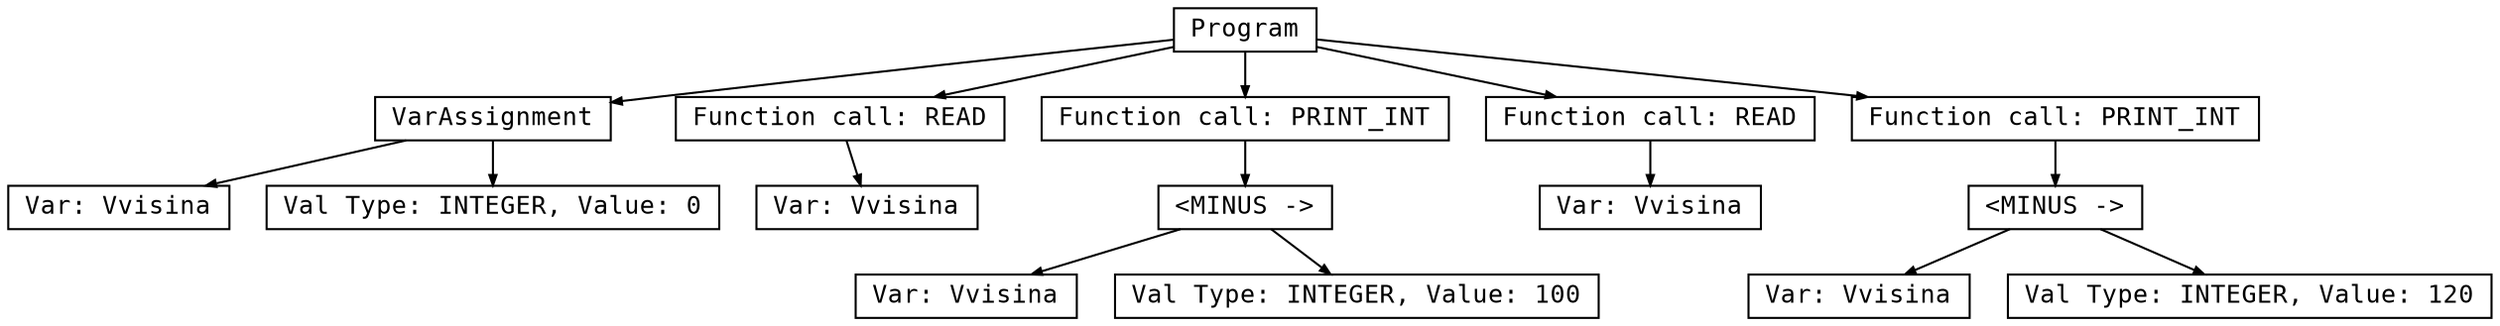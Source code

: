 
digraph astgraph {
    node [shape=box, fontsize=12, fontname="Courier", height=.1];
    ranksep=.3;   
    edge [arrowsize=.5]
node1 [label="Program"]
node2 [label="VarAssignment"]
node3 [label="Var: Vvisina"]
node2 -> node3
node4 [label="Val Type: INTEGER, Value: 0"]
node2 -> node4
node1 -> node2
node5 [label="Function call: READ"
]node6 [label="Var: Vvisina"]
node5 -> node6
node1 -> node5
node7 [label="Function call: PRINT_INT"
]node8 [label="<MINUS ->"]
node9 [label="Var: Vvisina"]
node8 -> node9
node10 [label="Val Type: INTEGER, Value: 100"]
node8 -> node10
node7 -> node8
node1 -> node7
node11 [label="Function call: READ"
]node12 [label="Var: Vvisina"]
node11 -> node12
node1 -> node11
node13 [label="Function call: PRINT_INT"
]node14 [label="<MINUS ->"]
node15 [label="Var: Vvisina"]
node14 -> node15
node16 [label="Val Type: INTEGER, Value: 120"]
node14 -> node16
node13 -> node14
node1 -> node13
}
